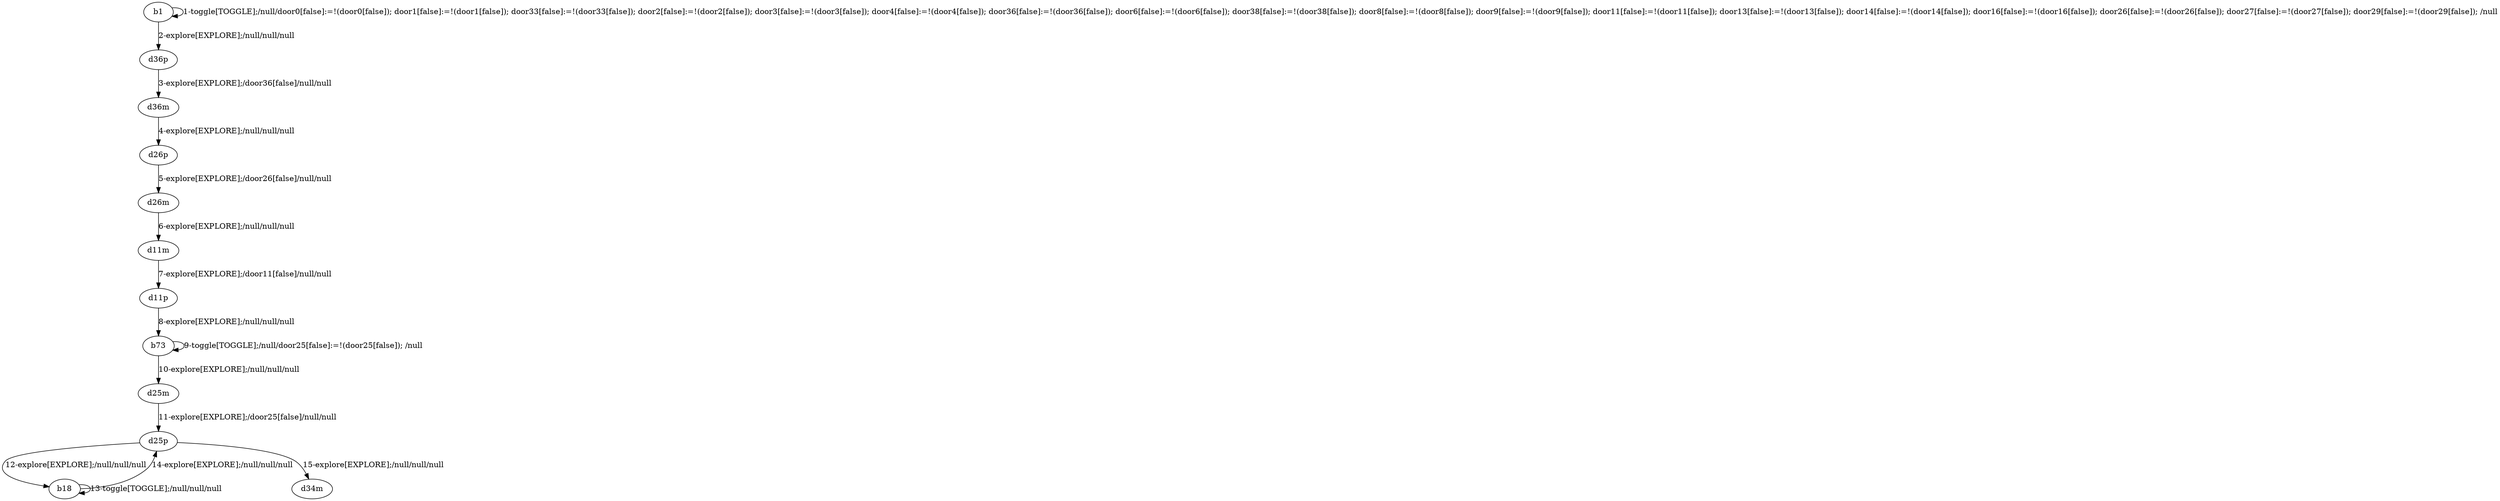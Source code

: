 # Total number of goals covered by this test: 3
# b18 --> b18
# b18 --> d25p
# d25p --> b18

digraph g {
"b1" -> "b1" [label = "1-toggle[TOGGLE];/null/door0[false]:=!(door0[false]); door1[false]:=!(door1[false]); door33[false]:=!(door33[false]); door2[false]:=!(door2[false]); door3[false]:=!(door3[false]); door4[false]:=!(door4[false]); door36[false]:=!(door36[false]); door6[false]:=!(door6[false]); door38[false]:=!(door38[false]); door8[false]:=!(door8[false]); door9[false]:=!(door9[false]); door11[false]:=!(door11[false]); door13[false]:=!(door13[false]); door14[false]:=!(door14[false]); door16[false]:=!(door16[false]); door26[false]:=!(door26[false]); door27[false]:=!(door27[false]); door29[false]:=!(door29[false]); /null"];
"b1" -> "d36p" [label = "2-explore[EXPLORE];/null/null/null"];
"d36p" -> "d36m" [label = "3-explore[EXPLORE];/door36[false]/null/null"];
"d36m" -> "d26p" [label = "4-explore[EXPLORE];/null/null/null"];
"d26p" -> "d26m" [label = "5-explore[EXPLORE];/door26[false]/null/null"];
"d26m" -> "d11m" [label = "6-explore[EXPLORE];/null/null/null"];
"d11m" -> "d11p" [label = "7-explore[EXPLORE];/door11[false]/null/null"];
"d11p" -> "b73" [label = "8-explore[EXPLORE];/null/null/null"];
"b73" -> "b73" [label = "9-toggle[TOGGLE];/null/door25[false]:=!(door25[false]); /null"];
"b73" -> "d25m" [label = "10-explore[EXPLORE];/null/null/null"];
"d25m" -> "d25p" [label = "11-explore[EXPLORE];/door25[false]/null/null"];
"d25p" -> "b18" [label = "12-explore[EXPLORE];/null/null/null"];
"b18" -> "b18" [label = "13-toggle[TOGGLE];/null/null/null"];
"b18" -> "d25p" [label = "14-explore[EXPLORE];/null/null/null"];
"d25p" -> "d34m" [label = "15-explore[EXPLORE];/null/null/null"];
}